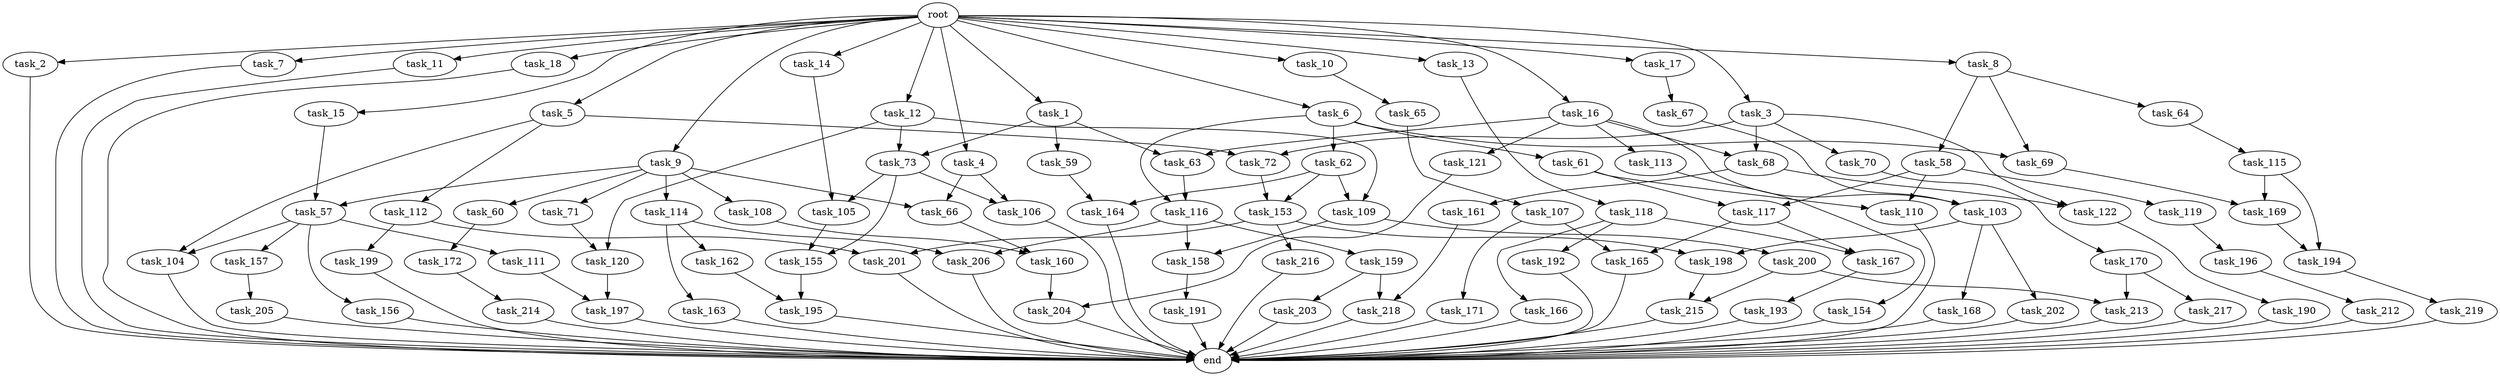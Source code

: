 digraph G {
  root [size="0.000000"];
  task_1 [size="2.048000"];
  task_2 [size="2.048000"];
  task_3 [size="2.048000"];
  task_4 [size="2.048000"];
  task_5 [size="2.048000"];
  task_6 [size="2.048000"];
  task_7 [size="2.048000"];
  task_8 [size="2.048000"];
  task_9 [size="2.048000"];
  task_10 [size="2.048000"];
  task_11 [size="2.048000"];
  task_12 [size="2.048000"];
  task_13 [size="2.048000"];
  task_14 [size="2.048000"];
  task_15 [size="2.048000"];
  task_16 [size="2.048000"];
  task_17 [size="2.048000"];
  task_18 [size="2.048000"];
  task_57 [size="1717986918.400000"];
  task_58 [size="1717986918.400000"];
  task_59 [size="429496729.600000"];
  task_60 [size="1099511627.776000"];
  task_61 [size="1099511627.776000"];
  task_62 [size="1099511627.776000"];
  task_63 [size="2147483648.000000"];
  task_64 [size="1717986918.400000"];
  task_65 [size="1099511627.776000"];
  task_66 [size="2817498546.176000"];
  task_67 [size="154618822.656000"];
  task_68 [size="2147483648.000000"];
  task_69 [size="2817498546.176000"];
  task_70 [size="429496729.600000"];
  task_71 [size="1099511627.776000"];
  task_72 [size="584115552.256000"];
  task_73 [size="858993459.200000"];
  task_103 [size="1992864825.344000"];
  task_104 [size="773094113.280000"];
  task_105 [size="2336462209.024000"];
  task_106 [size="3435973836.800000"];
  task_107 [size="429496729.600000"];
  task_108 [size="1099511627.776000"];
  task_109 [size="704374636.544000"];
  task_110 [size="1529008357.376000"];
  task_111 [size="618475290.624000"];
  task_112 [size="154618822.656000"];
  task_113 [size="1717986918.400000"];
  task_114 [size="1099511627.776000"];
  task_115 [size="841813590.016000"];
  task_116 [size="1717986918.400000"];
  task_117 [size="1529008357.376000"];
  task_118 [size="429496729.600000"];
  task_119 [size="429496729.600000"];
  task_120 [size="2147483648.000000"];
  task_121 [size="1717986918.400000"];
  task_122 [size="1271310319.616000"];
  task_153 [size="893353197.568000"];
  task_154 [size="274877906.944000"];
  task_155 [size="2559800508.416000"];
  task_156 [size="618475290.624000"];
  task_157 [size="618475290.624000"];
  task_158 [size="2336462209.024000"];
  task_159 [size="618475290.624000"];
  task_160 [size="704374636.544000"];
  task_161 [size="841813590.016000"];
  task_162 [size="1099511627.776000"];
  task_163 [size="1099511627.776000"];
  task_164 [size="343597383.680000"];
  task_165 [size="2233382993.920000"];
  task_166 [size="618475290.624000"];
  task_167 [size="2010044694.528000"];
  task_168 [size="1717986918.400000"];
  task_169 [size="1460288880.640000"];
  task_170 [size="274877906.944000"];
  task_171 [size="841813590.016000"];
  task_172 [size="1391569403.904000"];
  task_190 [size="68719476.736000"];
  task_191 [size="429496729.600000"];
  task_192 [size="618475290.624000"];
  task_193 [size="618475290.624000"];
  task_194 [size="1546188226.560000"];
  task_195 [size="1872605741.056000"];
  task_196 [size="1717986918.400000"];
  task_197 [size="1683627180.032000"];
  task_198 [size="2336462209.024000"];
  task_199 [size="154618822.656000"];
  task_200 [size="1717986918.400000"];
  task_201 [size="773094113.280000"];
  task_202 [size="1717986918.400000"];
  task_203 [size="841813590.016000"];
  task_204 [size="1374389534.720000"];
  task_205 [size="841813590.016000"];
  task_206 [size="1717986918.400000"];
  task_212 [size="429496729.600000"];
  task_213 [size="1941325217.792000"];
  task_214 [size="1391569403.904000"];
  task_215 [size="1941325217.792000"];
  task_216 [size="618475290.624000"];
  task_217 [size="1099511627.776000"];
  task_218 [size="910533066.752000"];
  task_219 [size="274877906.944000"];
  end [size="0.000000"];

  root -> task_1 [size="1.000000"];
  root -> task_2 [size="1.000000"];
  root -> task_3 [size="1.000000"];
  root -> task_4 [size="1.000000"];
  root -> task_5 [size="1.000000"];
  root -> task_6 [size="1.000000"];
  root -> task_7 [size="1.000000"];
  root -> task_8 [size="1.000000"];
  root -> task_9 [size="1.000000"];
  root -> task_10 [size="1.000000"];
  root -> task_11 [size="1.000000"];
  root -> task_12 [size="1.000000"];
  root -> task_13 [size="1.000000"];
  root -> task_14 [size="1.000000"];
  root -> task_15 [size="1.000000"];
  root -> task_16 [size="1.000000"];
  root -> task_17 [size="1.000000"];
  root -> task_18 [size="1.000000"];
  task_1 -> task_59 [size="209715200.000000"];
  task_1 -> task_63 [size="209715200.000000"];
  task_1 -> task_73 [size="209715200.000000"];
  task_2 -> end [size="1.000000"];
  task_3 -> task_68 [size="209715200.000000"];
  task_3 -> task_70 [size="209715200.000000"];
  task_3 -> task_72 [size="209715200.000000"];
  task_3 -> task_122 [size="209715200.000000"];
  task_4 -> task_66 [size="838860800.000000"];
  task_4 -> task_106 [size="838860800.000000"];
  task_5 -> task_72 [size="75497472.000000"];
  task_5 -> task_104 [size="75497472.000000"];
  task_5 -> task_112 [size="75497472.000000"];
  task_6 -> task_61 [size="536870912.000000"];
  task_6 -> task_62 [size="536870912.000000"];
  task_6 -> task_69 [size="536870912.000000"];
  task_6 -> task_116 [size="536870912.000000"];
  task_7 -> end [size="1.000000"];
  task_8 -> task_58 [size="838860800.000000"];
  task_8 -> task_64 [size="838860800.000000"];
  task_8 -> task_69 [size="838860800.000000"];
  task_9 -> task_57 [size="536870912.000000"];
  task_9 -> task_60 [size="536870912.000000"];
  task_9 -> task_66 [size="536870912.000000"];
  task_9 -> task_71 [size="536870912.000000"];
  task_9 -> task_108 [size="536870912.000000"];
  task_9 -> task_114 [size="536870912.000000"];
  task_10 -> task_65 [size="536870912.000000"];
  task_11 -> end [size="1.000000"];
  task_12 -> task_73 [size="209715200.000000"];
  task_12 -> task_109 [size="209715200.000000"];
  task_12 -> task_120 [size="209715200.000000"];
  task_13 -> task_118 [size="209715200.000000"];
  task_14 -> task_105 [size="301989888.000000"];
  task_15 -> task_57 [size="301989888.000000"];
  task_16 -> task_63 [size="838860800.000000"];
  task_16 -> task_68 [size="838860800.000000"];
  task_16 -> task_103 [size="838860800.000000"];
  task_16 -> task_113 [size="838860800.000000"];
  task_16 -> task_121 [size="838860800.000000"];
  task_17 -> task_67 [size="75497472.000000"];
  task_18 -> end [size="1.000000"];
  task_57 -> task_104 [size="301989888.000000"];
  task_57 -> task_111 [size="301989888.000000"];
  task_57 -> task_156 [size="301989888.000000"];
  task_57 -> task_157 [size="301989888.000000"];
  task_58 -> task_110 [size="209715200.000000"];
  task_58 -> task_117 [size="209715200.000000"];
  task_58 -> task_119 [size="209715200.000000"];
  task_59 -> task_164 [size="33554432.000000"];
  task_60 -> task_172 [size="679477248.000000"];
  task_61 -> task_110 [size="536870912.000000"];
  task_61 -> task_117 [size="536870912.000000"];
  task_62 -> task_109 [size="134217728.000000"];
  task_62 -> task_153 [size="134217728.000000"];
  task_62 -> task_164 [size="134217728.000000"];
  task_63 -> task_116 [size="301989888.000000"];
  task_64 -> task_115 [size="411041792.000000"];
  task_65 -> task_107 [size="209715200.000000"];
  task_66 -> task_160 [size="134217728.000000"];
  task_67 -> task_103 [size="134217728.000000"];
  task_68 -> task_122 [size="411041792.000000"];
  task_68 -> task_161 [size="411041792.000000"];
  task_69 -> task_169 [size="33554432.000000"];
  task_70 -> task_170 [size="134217728.000000"];
  task_71 -> task_120 [size="838860800.000000"];
  task_72 -> task_153 [size="301989888.000000"];
  task_73 -> task_105 [size="838860800.000000"];
  task_73 -> task_106 [size="838860800.000000"];
  task_73 -> task_155 [size="838860800.000000"];
  task_103 -> task_168 [size="838860800.000000"];
  task_103 -> task_198 [size="838860800.000000"];
  task_103 -> task_202 [size="838860800.000000"];
  task_104 -> end [size="1.000000"];
  task_105 -> task_155 [size="411041792.000000"];
  task_106 -> end [size="1.000000"];
  task_107 -> task_165 [size="411041792.000000"];
  task_107 -> task_171 [size="411041792.000000"];
  task_108 -> task_160 [size="209715200.000000"];
  task_109 -> task_158 [size="838860800.000000"];
  task_109 -> task_200 [size="838860800.000000"];
  task_110 -> end [size="1.000000"];
  task_111 -> task_197 [size="411041792.000000"];
  task_112 -> task_199 [size="75497472.000000"];
  task_112 -> task_201 [size="75497472.000000"];
  task_113 -> task_154 [size="134217728.000000"];
  task_114 -> task_162 [size="536870912.000000"];
  task_114 -> task_163 [size="536870912.000000"];
  task_114 -> task_206 [size="536870912.000000"];
  task_115 -> task_169 [size="679477248.000000"];
  task_115 -> task_194 [size="679477248.000000"];
  task_116 -> task_158 [size="301989888.000000"];
  task_116 -> task_159 [size="301989888.000000"];
  task_116 -> task_206 [size="301989888.000000"];
  task_117 -> task_165 [size="679477248.000000"];
  task_117 -> task_167 [size="679477248.000000"];
  task_118 -> task_166 [size="301989888.000000"];
  task_118 -> task_167 [size="301989888.000000"];
  task_118 -> task_192 [size="301989888.000000"];
  task_119 -> task_196 [size="838860800.000000"];
  task_120 -> task_197 [size="411041792.000000"];
  task_121 -> task_204 [size="134217728.000000"];
  task_122 -> task_190 [size="33554432.000000"];
  task_153 -> task_198 [size="301989888.000000"];
  task_153 -> task_201 [size="301989888.000000"];
  task_153 -> task_216 [size="301989888.000000"];
  task_154 -> end [size="1.000000"];
  task_155 -> task_195 [size="838860800.000000"];
  task_156 -> end [size="1.000000"];
  task_157 -> task_205 [size="411041792.000000"];
  task_158 -> task_191 [size="209715200.000000"];
  task_159 -> task_203 [size="411041792.000000"];
  task_159 -> task_218 [size="411041792.000000"];
  task_160 -> task_204 [size="536870912.000000"];
  task_161 -> task_218 [size="33554432.000000"];
  task_162 -> task_195 [size="75497472.000000"];
  task_163 -> end [size="1.000000"];
  task_164 -> end [size="1.000000"];
  task_165 -> end [size="1.000000"];
  task_166 -> end [size="1.000000"];
  task_167 -> task_193 [size="301989888.000000"];
  task_168 -> end [size="1.000000"];
  task_169 -> task_194 [size="75497472.000000"];
  task_170 -> task_213 [size="536870912.000000"];
  task_170 -> task_217 [size="536870912.000000"];
  task_171 -> end [size="1.000000"];
  task_172 -> task_214 [size="679477248.000000"];
  task_190 -> end [size="1.000000"];
  task_191 -> end [size="1.000000"];
  task_192 -> end [size="1.000000"];
  task_193 -> end [size="1.000000"];
  task_194 -> task_219 [size="134217728.000000"];
  task_195 -> end [size="1.000000"];
  task_196 -> task_212 [size="209715200.000000"];
  task_197 -> end [size="1.000000"];
  task_198 -> task_215 [size="536870912.000000"];
  task_199 -> end [size="1.000000"];
  task_200 -> task_213 [size="411041792.000000"];
  task_200 -> task_215 [size="411041792.000000"];
  task_201 -> end [size="1.000000"];
  task_202 -> end [size="1.000000"];
  task_203 -> end [size="1.000000"];
  task_204 -> end [size="1.000000"];
  task_205 -> end [size="1.000000"];
  task_206 -> end [size="1.000000"];
  task_212 -> end [size="1.000000"];
  task_213 -> end [size="1.000000"];
  task_214 -> end [size="1.000000"];
  task_215 -> end [size="1.000000"];
  task_216 -> end [size="1.000000"];
  task_217 -> end [size="1.000000"];
  task_218 -> end [size="1.000000"];
  task_219 -> end [size="1.000000"];
}
